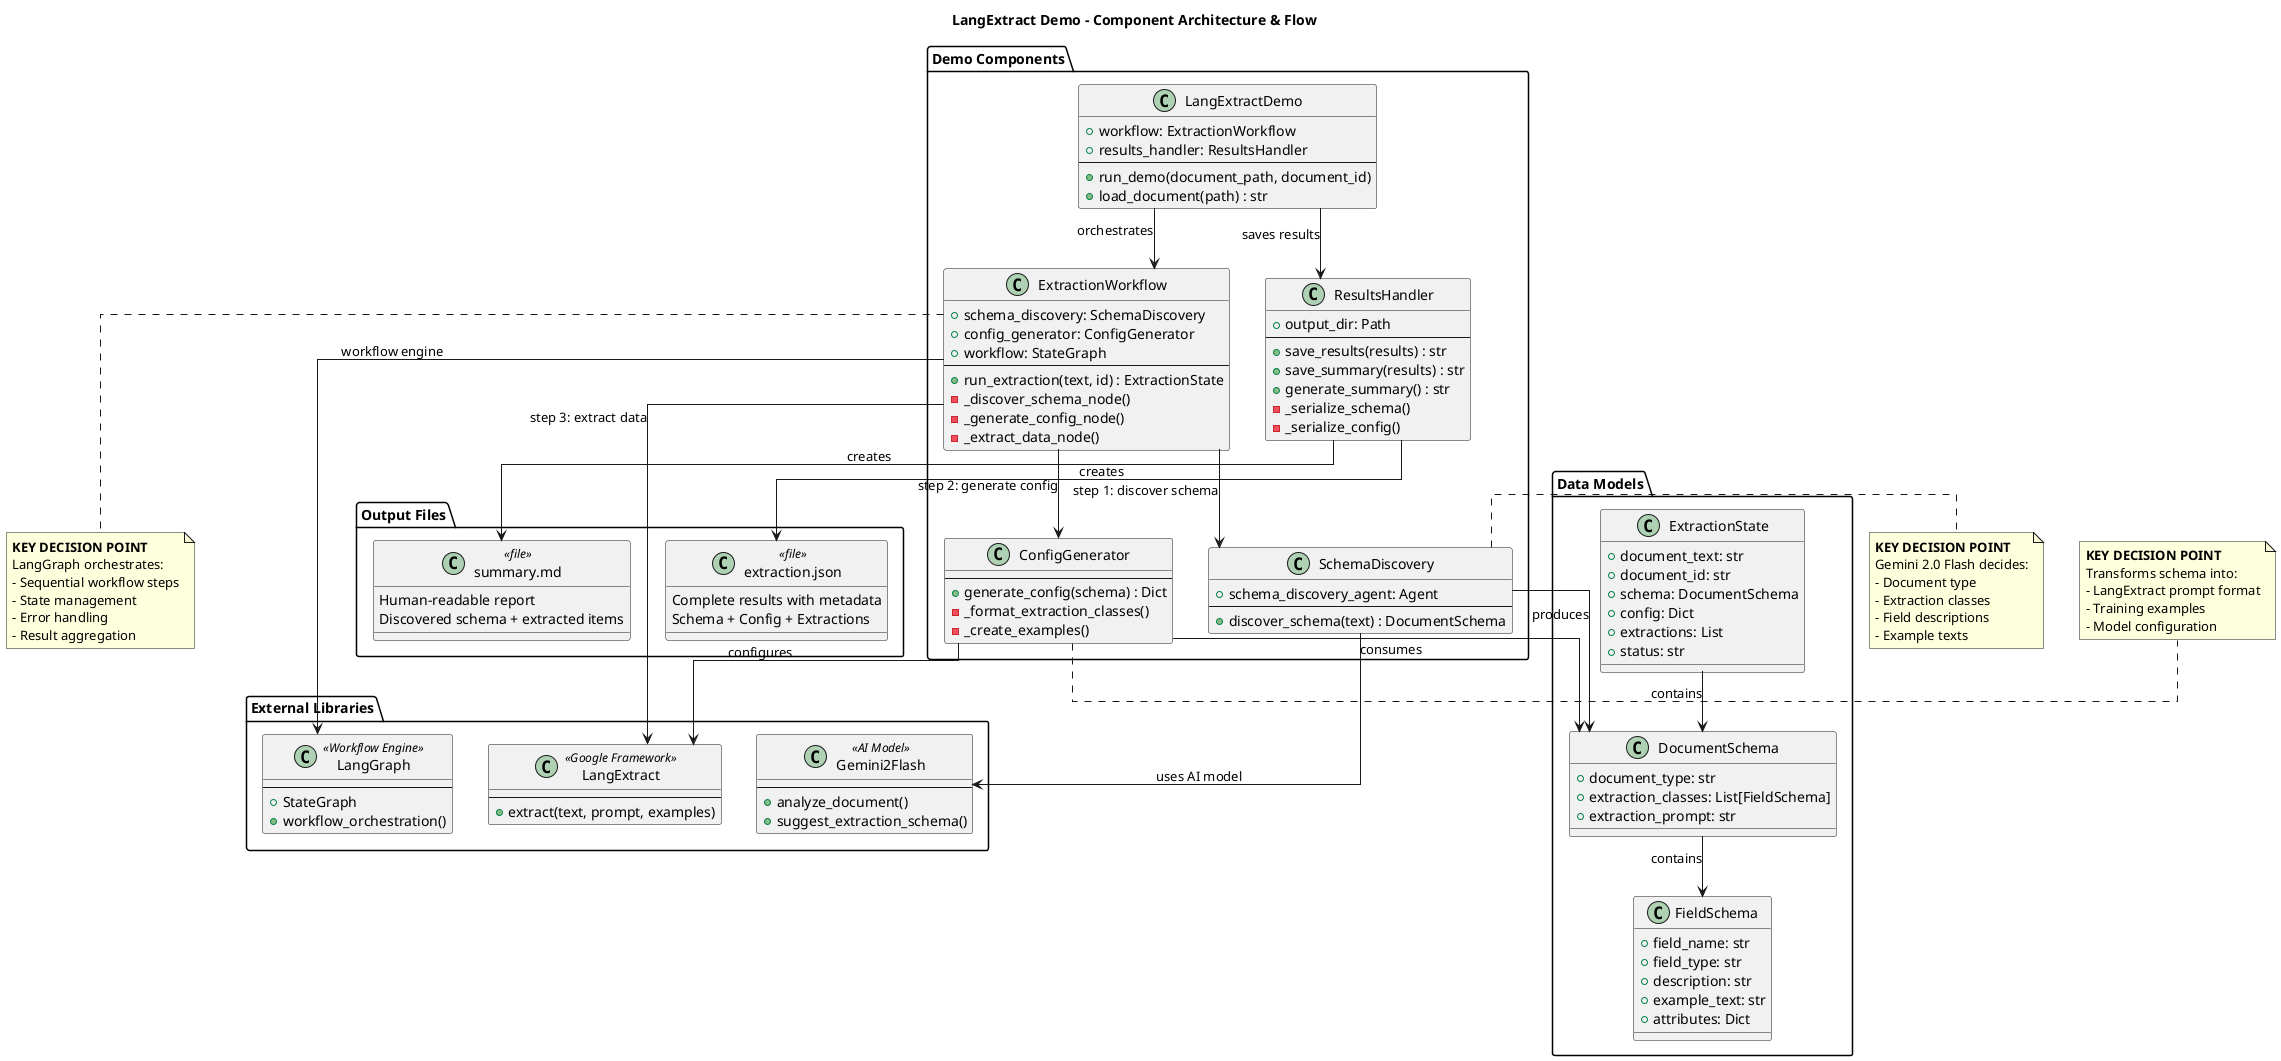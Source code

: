 @startuml langextract_demo_architecture
title LangExtract Demo - Component Architecture & Flow

skinparam Linetype ortho
' Component Definitions
package "Demo Components" {
    class LangExtractDemo {
        +workflow: ExtractionWorkflow
        +results_handler: ResultsHandler
        --
        +run_demo(document_path, document_id)
        +load_document(path) : str
    }
    
    class ExtractionWorkflow {
        +schema_discovery: SchemaDiscovery
        +config_generator: ConfigGenerator
        +workflow: StateGraph
        --
        +run_extraction(text, id) : ExtractionState
        -_discover_schema_node()
        -_generate_config_node() 
        -_extract_data_node()
    }
    
    class SchemaDiscovery {
        +schema_discovery_agent: Agent
        --
        +discover_schema(text) : DocumentSchema
    }
    
    class ConfigGenerator {
        --
        +generate_config(schema) : Dict
        -_format_extraction_classes()
        -_create_examples()
    }
    
    class ResultsHandler {
        +output_dir: Path
        --
        +save_results(results) : str
        +save_summary(results) : str
        +generate_summary() : str
        -_serialize_schema()
        -_serialize_config()
    }
}

' External Dependencies
package "External Libraries" {
    class "Gemini2Flash" as Gemini <<AI Model>> {
        --
        +analyze_document()
        +suggest_extraction_schema()
    }
    
    class "LangExtract" as LangExtract <<Google Framework>> {
        --
        +extract(text, prompt, examples)
    }
    
    class "LangGraph" as LangGraph <<Workflow Engine>> {
        --
        +StateGraph
        +workflow_orchestration()
    }
}

' Data Models
package "Data Models" {
    class DocumentSchema {
        +document_type: str
        +extraction_classes: List[FieldSchema]
        +extraction_prompt: str
    }
    
    class FieldSchema {
        +field_name: str
        +field_type: str
        +description: str
        +example_text: str
        +attributes: Dict
    }
    
    class ExtractionState {
        +document_text: str
        +document_id: str
        +schema: DocumentSchema
        +config: Dict
        +extractions: List
        +status: str
    }
}

' Output Files
package "Output Files" {
    class "extraction.json" as ExtractionFile <<file>> {
        Complete results with metadata
        Schema + Config + Extractions
    }
    
    class "summary.md" as SummaryFile <<file>> {
        Human-readable report
        Discovered schema + extracted items
    }
}

' Flow Relationships
LangExtractDemo --> ExtractionWorkflow : orchestrates
LangExtractDemo --> ResultsHandler : saves results

ExtractionWorkflow --> SchemaDiscovery : step 1: discover schema
ExtractionWorkflow --> ConfigGenerator : step 2: generate config  
ExtractionWorkflow --> LangExtract : step 3: extract data
ExtractionWorkflow --> LangGraph : workflow engine

SchemaDiscovery --> Gemini : uses AI model
SchemaDiscovery --> DocumentSchema : produces

ConfigGenerator --> DocumentSchema : consumes
ConfigGenerator --> LangExtract : configures

' Data Flow
ExtractionState --> DocumentSchema : contains
DocumentSchema --> FieldSchema : contains

ResultsHandler --> ExtractionFile : creates
ResultsHandler --> SummaryFile : creates

' Decision Points (highlighted)
note right of SchemaDiscovery
    **KEY DECISION POINT**
    Gemini 2.0 Flash decides:
    - Document type
    - Extraction classes
    - Field descriptions
    - Example texts
end note

note right of ConfigGenerator
    **KEY DECISION POINT**
    Transforms schema into:
    - LangExtract prompt format
    - Training examples
    - Model configuration
end note

note bottom of ExtractionWorkflow
    **KEY DECISION POINT**
    LangGraph orchestrates:
    - Sequential workflow steps
    - State management
    - Error handling
    - Result aggregation
end note

@enduml
